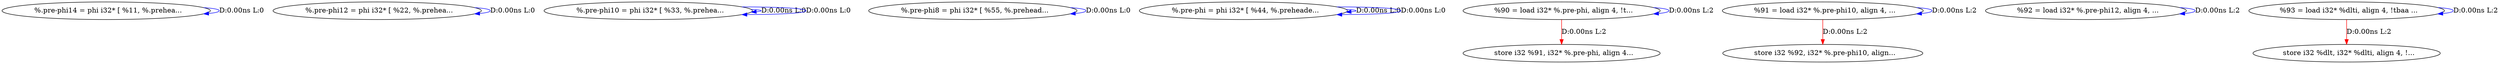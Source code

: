 digraph {
Node0x403d2d0[label="  %.pre-phi14 = phi i32* [ %11, %.prehea..."];
Node0x403d2d0 -> Node0x403d2d0[label="D:0.00ns L:0",color=blue];
Node0x403d3b0[label="  %.pre-phi12 = phi i32* [ %22, %.prehea..."];
Node0x403d3b0 -> Node0x403d3b0[label="D:0.00ns L:0",color=blue];
Node0x403d490[label="  %.pre-phi10 = phi i32* [ %33, %.prehea..."];
Node0x403d490 -> Node0x403d490[label="D:0.00ns L:0",color=blue];
Node0x403d490 -> Node0x403d490[label="D:0.00ns L:0",color=blue];
Node0x403d570[label="  %.pre-phi8 = phi i32* [ %55, %.prehead..."];
Node0x403d570 -> Node0x403d570[label="D:0.00ns L:0",color=blue];
Node0x403d650[label="  %.pre-phi = phi i32* [ %44, %.preheade..."];
Node0x403d650 -> Node0x403d650[label="D:0.00ns L:0",color=blue];
Node0x403d650 -> Node0x403d650[label="D:0.00ns L:0",color=blue];
Node0x403d730[label="  %90 = load i32* %.pre-phi, align 4, !t..."];
Node0x403d730 -> Node0x403d730[label="D:0.00ns L:2",color=blue];
Node0x403d8f0[label="  store i32 %91, i32* %.pre-phi, align 4..."];
Node0x403d730 -> Node0x403d8f0[label="D:0.00ns L:2",color=red];
Node0x403d810[label="  %91 = load i32* %.pre-phi10, align 4, ..."];
Node0x403d810 -> Node0x403d810[label="D:0.00ns L:2",color=blue];
Node0x403dab0[label="  store i32 %92, i32* %.pre-phi10, align..."];
Node0x403d810 -> Node0x403dab0[label="D:0.00ns L:2",color=red];
Node0x403d9d0[label="  %92 = load i32* %.pre-phi12, align 4, ..."];
Node0x403d9d0 -> Node0x403d9d0[label="D:0.00ns L:2",color=blue];
Node0x4034480[label="  %93 = load i32* %dlti, align 4, !tbaa ..."];
Node0x4034480 -> Node0x4034480[label="D:0.00ns L:2",color=blue];
Node0x40346c0[label="  store i32 %dlt, i32* %dlti, align 4, !..."];
Node0x4034480 -> Node0x40346c0[label="D:0.00ns L:2",color=red];
}
